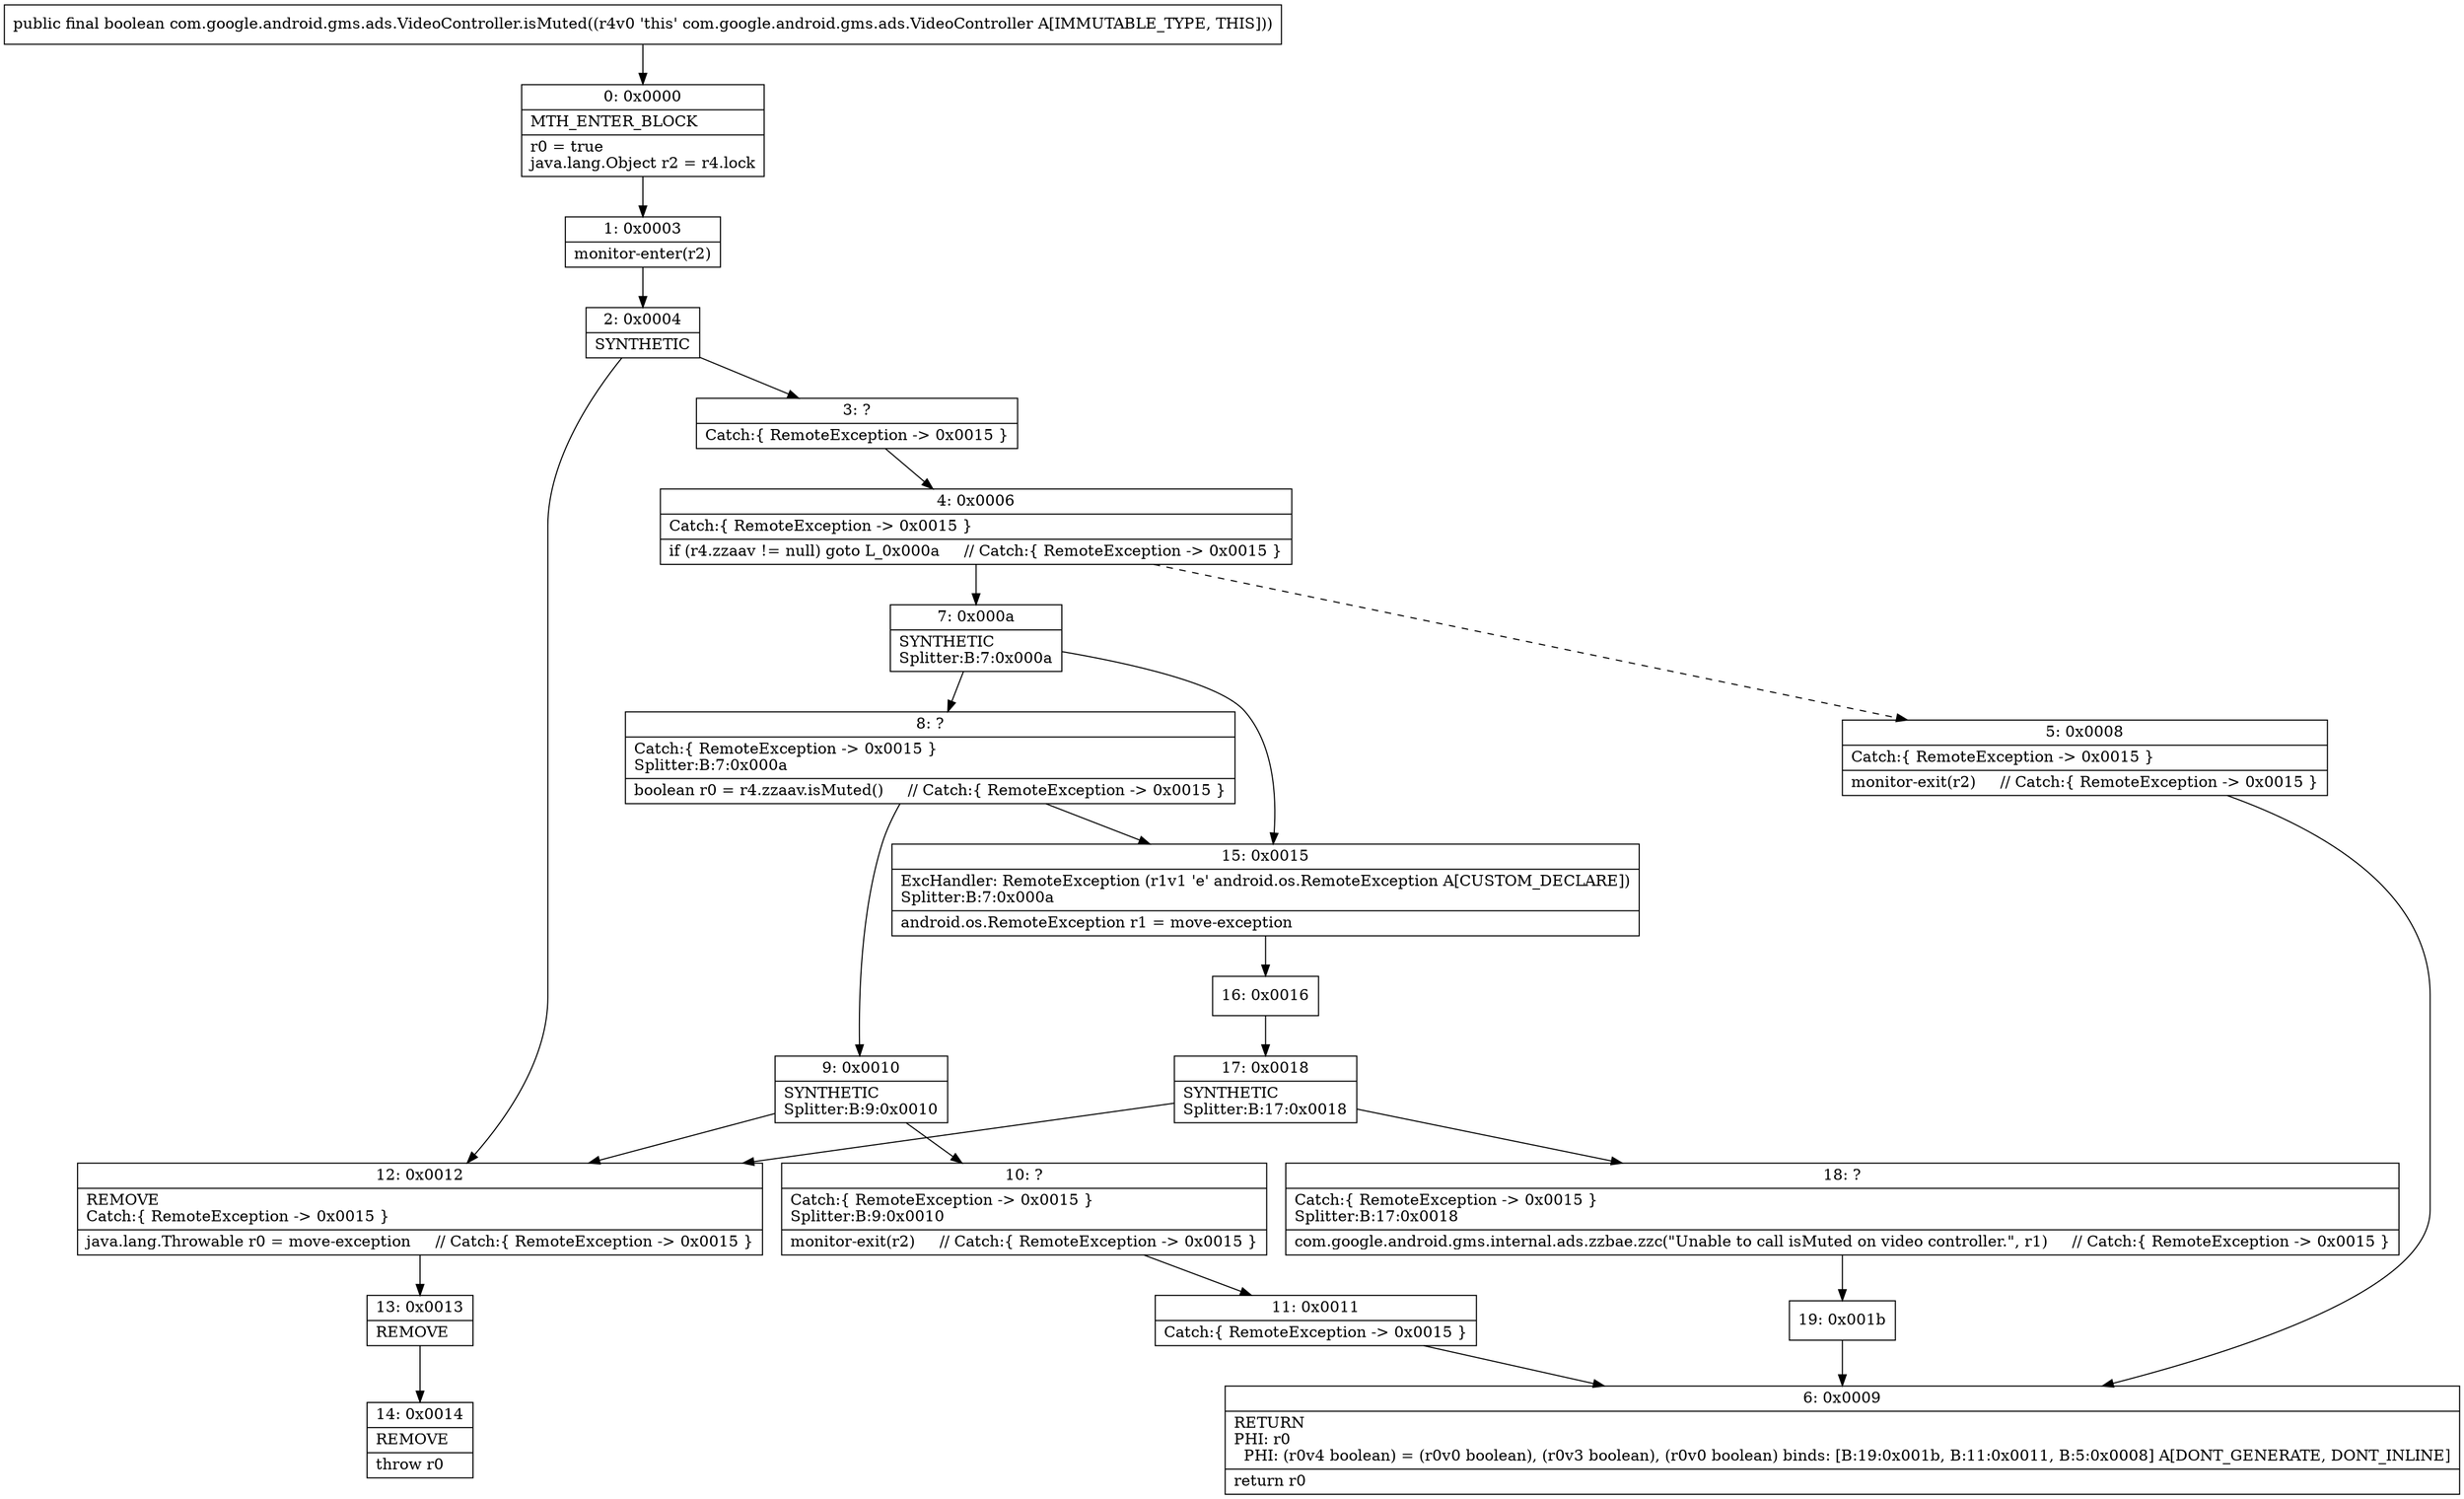 digraph "CFG forcom.google.android.gms.ads.VideoController.isMuted()Z" {
Node_0 [shape=record,label="{0\:\ 0x0000|MTH_ENTER_BLOCK\l|r0 = true\ljava.lang.Object r2 = r4.lock\l}"];
Node_1 [shape=record,label="{1\:\ 0x0003|monitor\-enter(r2)\l}"];
Node_2 [shape=record,label="{2\:\ 0x0004|SYNTHETIC\l}"];
Node_3 [shape=record,label="{3\:\ ?|Catch:\{ RemoteException \-\> 0x0015 \}\l}"];
Node_4 [shape=record,label="{4\:\ 0x0006|Catch:\{ RemoteException \-\> 0x0015 \}\l|if (r4.zzaav != null) goto L_0x000a     \/\/ Catch:\{ RemoteException \-\> 0x0015 \}\l}"];
Node_5 [shape=record,label="{5\:\ 0x0008|Catch:\{ RemoteException \-\> 0x0015 \}\l|monitor\-exit(r2)     \/\/ Catch:\{ RemoteException \-\> 0x0015 \}\l}"];
Node_6 [shape=record,label="{6\:\ 0x0009|RETURN\lPHI: r0 \l  PHI: (r0v4 boolean) = (r0v0 boolean), (r0v3 boolean), (r0v0 boolean) binds: [B:19:0x001b, B:11:0x0011, B:5:0x0008] A[DONT_GENERATE, DONT_INLINE]\l|return r0\l}"];
Node_7 [shape=record,label="{7\:\ 0x000a|SYNTHETIC\lSplitter:B:7:0x000a\l}"];
Node_8 [shape=record,label="{8\:\ ?|Catch:\{ RemoteException \-\> 0x0015 \}\lSplitter:B:7:0x000a\l|boolean r0 = r4.zzaav.isMuted()     \/\/ Catch:\{ RemoteException \-\> 0x0015 \}\l}"];
Node_9 [shape=record,label="{9\:\ 0x0010|SYNTHETIC\lSplitter:B:9:0x0010\l}"];
Node_10 [shape=record,label="{10\:\ ?|Catch:\{ RemoteException \-\> 0x0015 \}\lSplitter:B:9:0x0010\l|monitor\-exit(r2)     \/\/ Catch:\{ RemoteException \-\> 0x0015 \}\l}"];
Node_11 [shape=record,label="{11\:\ 0x0011|Catch:\{ RemoteException \-\> 0x0015 \}\l}"];
Node_12 [shape=record,label="{12\:\ 0x0012|REMOVE\lCatch:\{ RemoteException \-\> 0x0015 \}\l|java.lang.Throwable r0 = move\-exception     \/\/ Catch:\{ RemoteException \-\> 0x0015 \}\l}"];
Node_13 [shape=record,label="{13\:\ 0x0013|REMOVE\l}"];
Node_14 [shape=record,label="{14\:\ 0x0014|REMOVE\l|throw r0\l}"];
Node_15 [shape=record,label="{15\:\ 0x0015|ExcHandler: RemoteException (r1v1 'e' android.os.RemoteException A[CUSTOM_DECLARE])\lSplitter:B:7:0x000a\l|android.os.RemoteException r1 = move\-exception\l}"];
Node_16 [shape=record,label="{16\:\ 0x0016}"];
Node_17 [shape=record,label="{17\:\ 0x0018|SYNTHETIC\lSplitter:B:17:0x0018\l}"];
Node_18 [shape=record,label="{18\:\ ?|Catch:\{ RemoteException \-\> 0x0015 \}\lSplitter:B:17:0x0018\l|com.google.android.gms.internal.ads.zzbae.zzc(\"Unable to call isMuted on video controller.\", r1)     \/\/ Catch:\{ RemoteException \-\> 0x0015 \}\l}"];
Node_19 [shape=record,label="{19\:\ 0x001b}"];
MethodNode[shape=record,label="{public final boolean com.google.android.gms.ads.VideoController.isMuted((r4v0 'this' com.google.android.gms.ads.VideoController A[IMMUTABLE_TYPE, THIS])) }"];
MethodNode -> Node_0;
Node_0 -> Node_1;
Node_1 -> Node_2;
Node_2 -> Node_3;
Node_2 -> Node_12;
Node_3 -> Node_4;
Node_4 -> Node_5[style=dashed];
Node_4 -> Node_7;
Node_5 -> Node_6;
Node_7 -> Node_8;
Node_7 -> Node_15;
Node_8 -> Node_15;
Node_8 -> Node_9;
Node_9 -> Node_10;
Node_9 -> Node_12;
Node_10 -> Node_11;
Node_11 -> Node_6;
Node_12 -> Node_13;
Node_13 -> Node_14;
Node_15 -> Node_16;
Node_16 -> Node_17;
Node_17 -> Node_18;
Node_17 -> Node_12;
Node_18 -> Node_19;
Node_19 -> Node_6;
}


